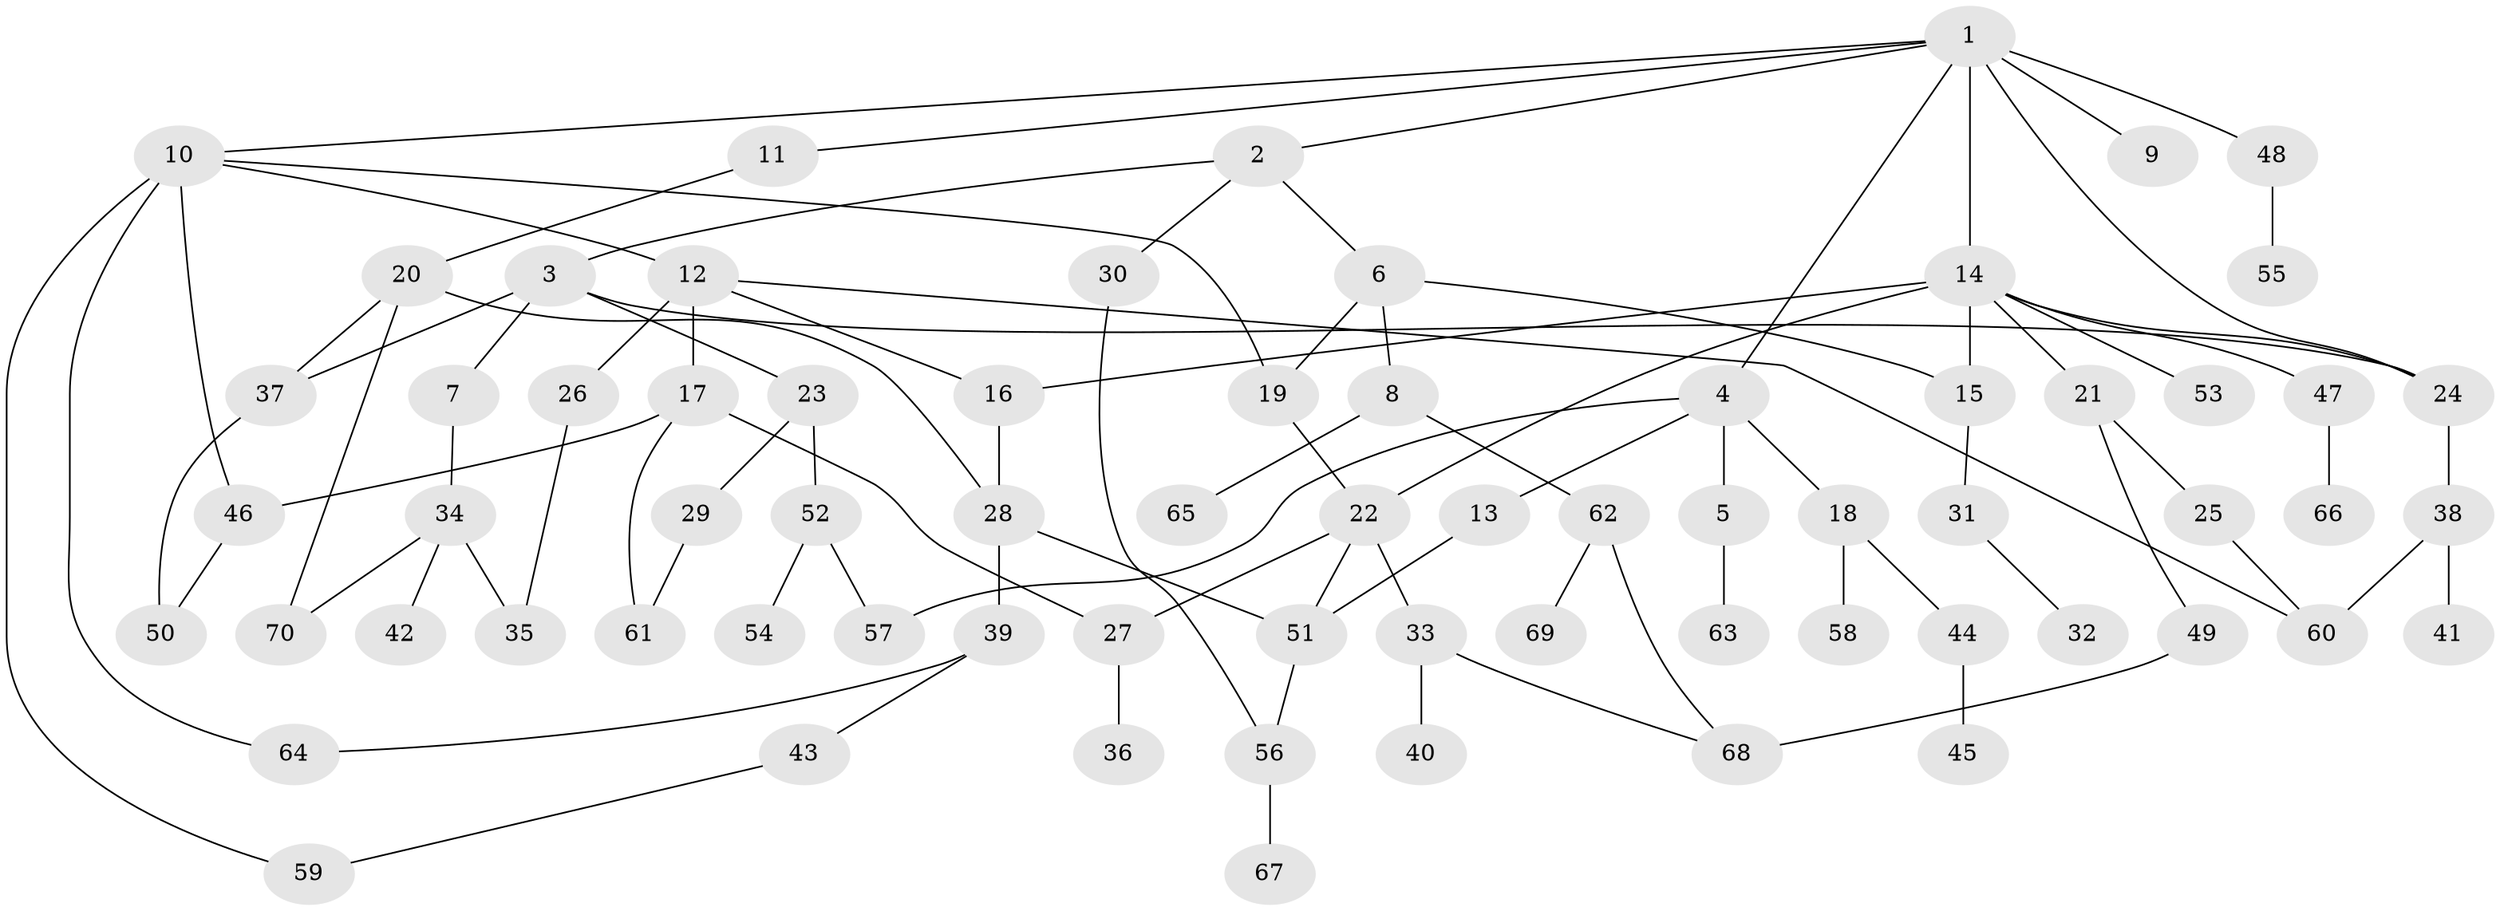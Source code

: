 // original degree distribution, {7: 0.02158273381294964, 5: 0.04316546762589928, 4: 0.09352517985611511, 6: 0.014388489208633094, 3: 0.17266187050359713, 2: 0.2949640287769784, 8: 0.007194244604316547, 1: 0.35251798561151076}
// Generated by graph-tools (version 1.1) at 2025/49/03/04/25 22:49:04]
// undirected, 70 vertices, 93 edges
graph export_dot {
  node [color=gray90,style=filled];
  1;
  2;
  3;
  4;
  5;
  6;
  7;
  8;
  9;
  10;
  11;
  12;
  13;
  14;
  15;
  16;
  17;
  18;
  19;
  20;
  21;
  22;
  23;
  24;
  25;
  26;
  27;
  28;
  29;
  30;
  31;
  32;
  33;
  34;
  35;
  36;
  37;
  38;
  39;
  40;
  41;
  42;
  43;
  44;
  45;
  46;
  47;
  48;
  49;
  50;
  51;
  52;
  53;
  54;
  55;
  56;
  57;
  58;
  59;
  60;
  61;
  62;
  63;
  64;
  65;
  66;
  67;
  68;
  69;
  70;
  1 -- 2 [weight=1.0];
  1 -- 4 [weight=1.0];
  1 -- 9 [weight=1.0];
  1 -- 10 [weight=1.0];
  1 -- 11 [weight=1.0];
  1 -- 14 [weight=1.0];
  1 -- 24 [weight=2.0];
  1 -- 48 [weight=1.0];
  2 -- 3 [weight=1.0];
  2 -- 6 [weight=1.0];
  2 -- 30 [weight=1.0];
  3 -- 7 [weight=1.0];
  3 -- 23 [weight=1.0];
  3 -- 24 [weight=1.0];
  3 -- 37 [weight=2.0];
  4 -- 5 [weight=1.0];
  4 -- 13 [weight=1.0];
  4 -- 18 [weight=1.0];
  4 -- 57 [weight=1.0];
  5 -- 63 [weight=1.0];
  6 -- 8 [weight=1.0];
  6 -- 15 [weight=1.0];
  6 -- 19 [weight=1.0];
  7 -- 34 [weight=1.0];
  8 -- 62 [weight=2.0];
  8 -- 65 [weight=2.0];
  10 -- 12 [weight=1.0];
  10 -- 19 [weight=1.0];
  10 -- 46 [weight=2.0];
  10 -- 59 [weight=1.0];
  10 -- 64 [weight=1.0];
  11 -- 20 [weight=1.0];
  12 -- 16 [weight=1.0];
  12 -- 17 [weight=1.0];
  12 -- 26 [weight=1.0];
  12 -- 60 [weight=1.0];
  13 -- 51 [weight=1.0];
  14 -- 15 [weight=1.0];
  14 -- 16 [weight=1.0];
  14 -- 21 [weight=1.0];
  14 -- 22 [weight=1.0];
  14 -- 24 [weight=1.0];
  14 -- 47 [weight=1.0];
  14 -- 53 [weight=1.0];
  15 -- 31 [weight=1.0];
  16 -- 28 [weight=1.0];
  17 -- 27 [weight=1.0];
  17 -- 46 [weight=1.0];
  17 -- 61 [weight=1.0];
  18 -- 44 [weight=3.0];
  18 -- 58 [weight=1.0];
  19 -- 22 [weight=1.0];
  20 -- 28 [weight=1.0];
  20 -- 37 [weight=1.0];
  20 -- 70 [weight=1.0];
  21 -- 25 [weight=1.0];
  21 -- 49 [weight=1.0];
  22 -- 27 [weight=1.0];
  22 -- 33 [weight=1.0];
  22 -- 51 [weight=2.0];
  23 -- 29 [weight=1.0];
  23 -- 52 [weight=1.0];
  24 -- 38 [weight=4.0];
  25 -- 60 [weight=1.0];
  26 -- 35 [weight=1.0];
  27 -- 36 [weight=1.0];
  28 -- 39 [weight=1.0];
  28 -- 51 [weight=1.0];
  29 -- 61 [weight=1.0];
  30 -- 56 [weight=1.0];
  31 -- 32 [weight=1.0];
  33 -- 40 [weight=1.0];
  33 -- 68 [weight=1.0];
  34 -- 35 [weight=1.0];
  34 -- 42 [weight=2.0];
  34 -- 70 [weight=1.0];
  37 -- 50 [weight=1.0];
  38 -- 41 [weight=1.0];
  38 -- 60 [weight=1.0];
  39 -- 43 [weight=1.0];
  39 -- 64 [weight=1.0];
  43 -- 59 [weight=1.0];
  44 -- 45 [weight=1.0];
  46 -- 50 [weight=1.0];
  47 -- 66 [weight=2.0];
  48 -- 55 [weight=1.0];
  49 -- 68 [weight=2.0];
  51 -- 56 [weight=1.0];
  52 -- 54 [weight=1.0];
  52 -- 57 [weight=1.0];
  56 -- 67 [weight=1.0];
  62 -- 68 [weight=1.0];
  62 -- 69 [weight=1.0];
}
